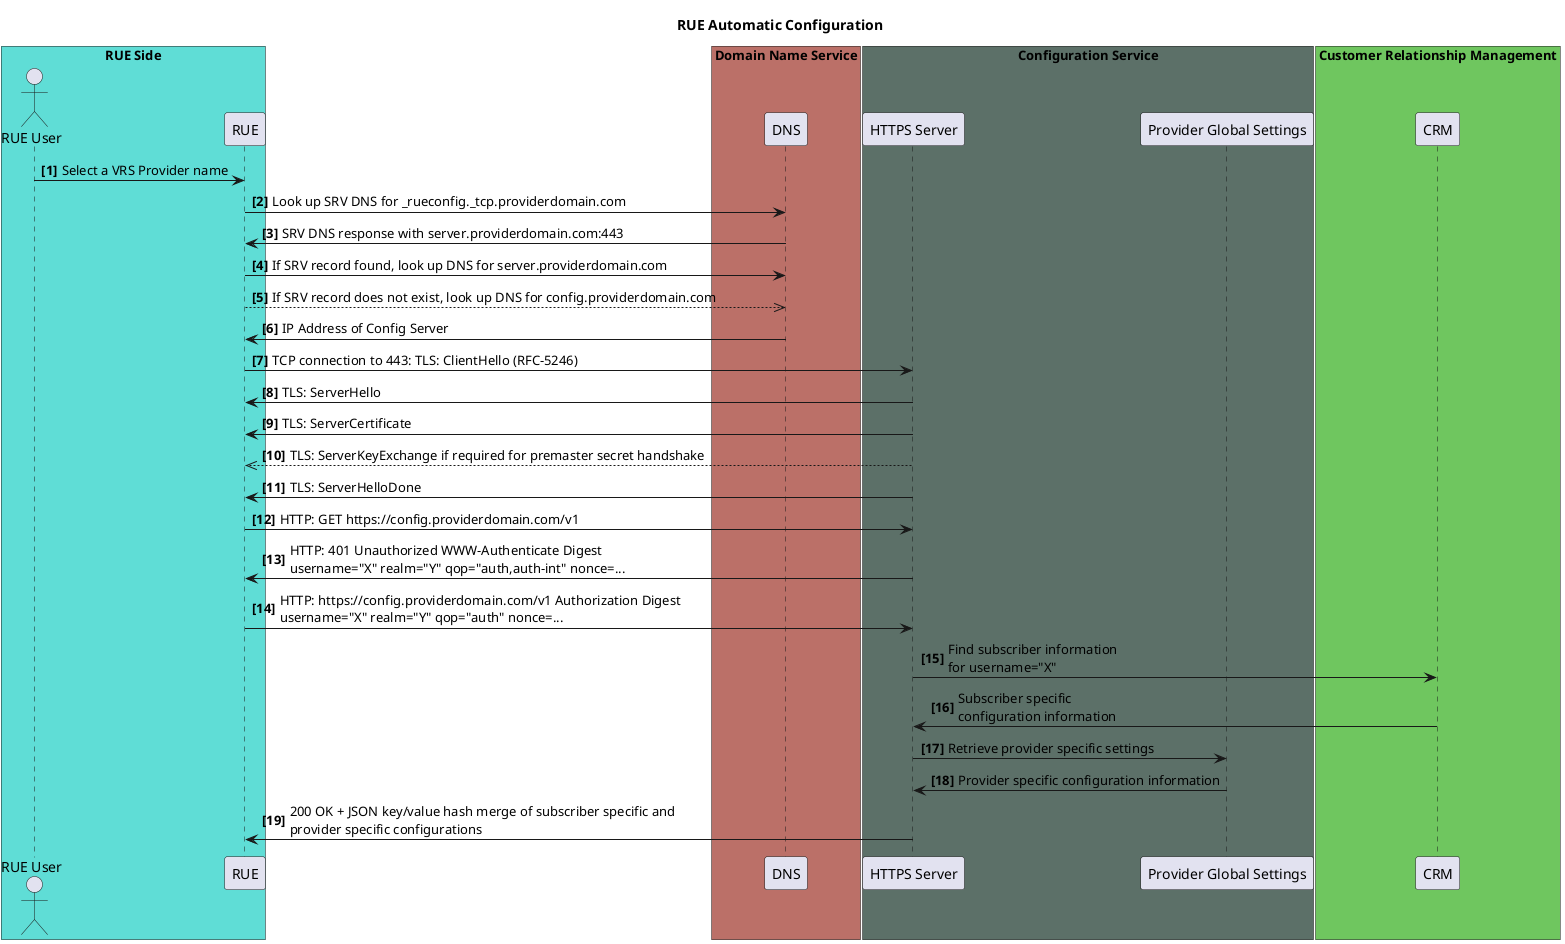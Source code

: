 {
  "sha1": "tso4kcd6x42xosn0ve670e3wwotzzy2",
  "insertion": {
    "when": "2024-06-04T17:28:46.696Z",
    "user": "plantuml@gmail.com"
  }
}
@startuml
skinparam maxAsciiMessageLength 8

title RUE Automatic Configuration
box "RUE Side" #5fddd6
actor "RUE User" as RUEUSER
participant "RUE" as RUE
end box
box "Domain Name Service" #bb7068
participant DNS
end box
box "Configuration Service" #5c7068
participant "HTTPS Server" as CONFIGSERVER
participant "Provider Global Settings" AS PROVIDERSETTINGS
end box
box "Customer Relationship Management" #6fc65f
participant "CRM"
end box
autonumber "<b>[0]"
RUEUSER -> RUE: Select a VRS Provider name
RUE -> DNS: Look up SRV DNS for _rueconfig._tcp.providerdomain.com
DNS -> RUE: SRV DNS response with server.providerdomain.com:443
RUE -> DNS: If SRV record found, look up DNS for server.providerdomain.com
RUE -->> DNS: If SRV record does not exist, look up DNS for config.providerdomain.com
DNS -> RUE: IP Address of Config Server
RUE -> CONFIGSERVER: TCP connection to 443: TLS: ClientHello (RFC-5246)
CONFIGSERVER -> RUE: TLS: ServerHello
CONFIGSERVER -> RUE: TLS: ServerCertificate
CONFIGSERVER -->> RUE: TLS: ServerKeyExchange if required for premaster secret handshake
CONFIGSERVER -> RUE: TLS: ServerHelloDone
RUE -> CONFIGSERVER: HTTP: GET https://config.providerdomain.com/v1
CONFIGSERVER -> RUE: HTTP: 401 Unauthorized WWW-Authenticate Digest\nusername="X" realm="Y" qop="auth,auth-int" nonce=...
RUE -> CONFIGSERVER: HTTP: https://config.providerdomain.com/v1 Authorization Digest\nusername="X" realm="Y" qop="auth" nonce=...
CONFIGSERVER -> CRM: Find subscriber information\nfor username="X"
CRM -> CONFIGSERVER: Subscriber specific\nconfiguration information
CONFIGSERVER -> PROVIDERSETTINGS: Retrieve provider specific settings
PROVIDERSETTINGS -> CONFIGSERVER: Provider specific configuration information
CONFIGSERVER -> RUE: 200 OK + JSON key/value hash merge of subscriber specific and\nprovider specific configurations
@enduml
